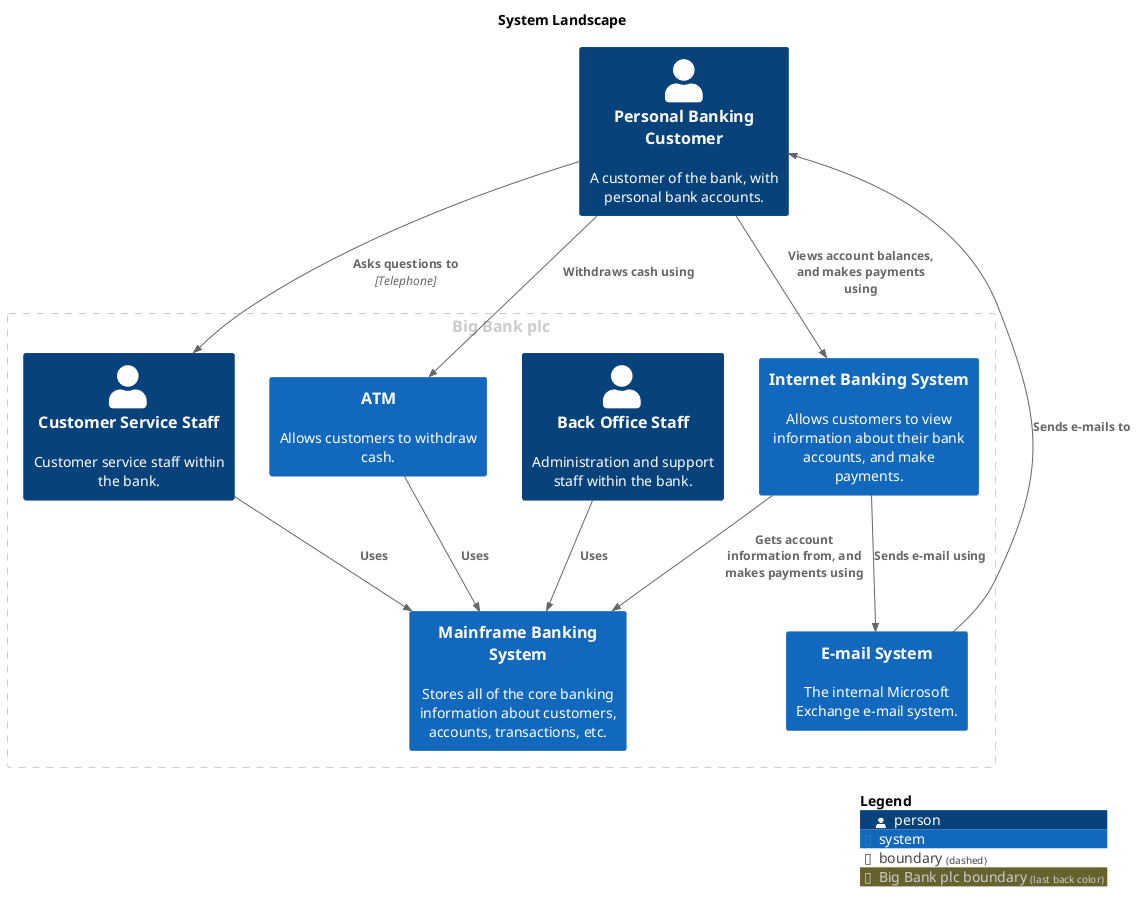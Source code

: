 @startuml
set separator none
title System Landscape

top to bottom direction

!include <C4/C4>
!include <C4/C4_Context>

AddBoundaryTag("Big Bank plc", $borderColor="#cccccc", $fontColor="#cccccc")
Boundary(group_1, "Big Bank plc", $tags="Big Bank plc") {
  Person(CustomerServiceStaff, "Customer Service Staff", "Customer service staff within the bank.", $tags="")
  Person(BackOfficeStaff, "Back Office Staff", "Administration and support staff within the bank.", $tags="")
  System(MainframeBankingSystem, "Mainframe Banking System", "Stores all of the core banking information about customers, accounts, transactions, etc.", $tags="")
  System(EmailSystem, "E-mail System", "The internal Microsoft Exchange e-mail system.", $tags="")
  System(ATM, "ATM", "Allows customers to withdraw cash.", $tags="")
  System(InternetBankingSystem, "Internet Banking System", "Allows customers to view information about their bank accounts, and make payments.", $tags="")
}

Person(PersonalBankingCustomer, "Personal Banking Customer", "A customer of the bank, with personal bank accounts.", $tags="")

Rel_D(PersonalBankingCustomer, InternetBankingSystem, "Views account balances, and makes payments using", $tags="")
Rel_D(InternetBankingSystem, MainframeBankingSystem, "Gets account information from, and makes payments using", $tags="")
Rel_D(InternetBankingSystem, EmailSystem, "Sends e-mail using", $tags="")
Rel_D(EmailSystem, PersonalBankingCustomer, "Sends e-mails to", $tags="")
Rel_D(PersonalBankingCustomer, CustomerServiceStaff, "Asks questions to", "Telephone", $tags="")
Rel_D(CustomerServiceStaff, MainframeBankingSystem, "Uses", $tags="")
Rel_D(PersonalBankingCustomer, ATM, "Withdraws cash using", $tags="")
Rel_D(ATM, MainframeBankingSystem, "Uses", $tags="")
Rel_D(BackOfficeStaff, MainframeBankingSystem, "Uses", $tags="")

SHOW_LEGEND(true)
@enduml
